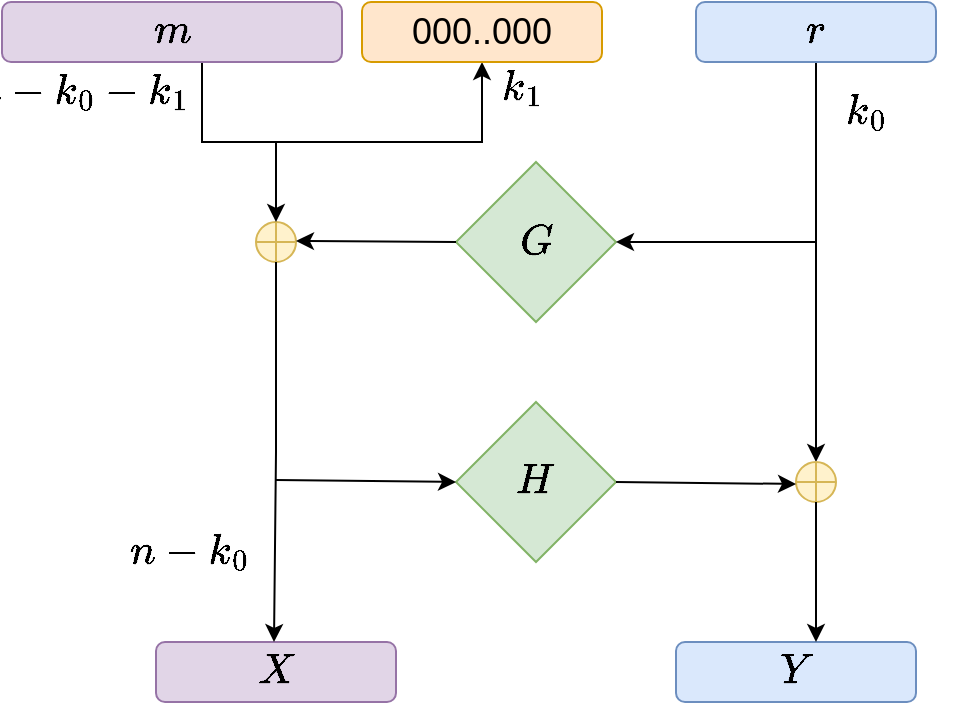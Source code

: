 <mxfile version="28.1.1">
  <diagram name="Page-1" id="3ycK_r2oNpsGJjltLsL_">
    <mxGraphModel dx="1426" dy="874" grid="1" gridSize="10" guides="1" tooltips="1" connect="1" arrows="1" fold="1" page="1" pageScale="1" pageWidth="827" pageHeight="1169" math="1" shadow="0">
      <root>
        <mxCell id="0" />
        <mxCell id="1" parent="0" />
        <mxCell id="BXDDLQ83dzlflyOV_idQ-6" style="edgeStyle=orthogonalEdgeStyle;rounded=0;orthogonalLoop=1;jettySize=auto;html=1;entryX=0.5;entryY=1;entryDx=0;entryDy=0;" edge="1" parent="1" source="BXDDLQ83dzlflyOV_idQ-2" target="BXDDLQ83dzlflyOV_idQ-3">
          <mxGeometry relative="1" as="geometry">
            <Array as="points">
              <mxPoint x="233" y="670" />
              <mxPoint x="373" y="670" />
            </Array>
          </mxGeometry>
        </mxCell>
        <mxCell id="BXDDLQ83dzlflyOV_idQ-2" value="&lt;font style=&quot;font-size: 18px;&quot;&gt;$$m$$&lt;/font&gt;" style="rounded=1;whiteSpace=wrap;html=1;fillColor=#e1d5e7;strokeColor=#9673a6;" vertex="1" parent="1">
          <mxGeometry x="133" y="600" width="170" height="30" as="geometry" />
        </mxCell>
        <mxCell id="BXDDLQ83dzlflyOV_idQ-3" value="&lt;font style=&quot;font-size: 18px;&quot;&gt;000..000&lt;/font&gt;" style="rounded=1;whiteSpace=wrap;html=1;fillColor=#ffe6cc;strokeColor=#d79b00;" vertex="1" parent="1">
          <mxGeometry x="313" y="600" width="120" height="30" as="geometry" />
        </mxCell>
        <mxCell id="BXDDLQ83dzlflyOV_idQ-11" style="edgeStyle=orthogonalEdgeStyle;rounded=0;orthogonalLoop=1;jettySize=auto;html=1;exitX=0.5;exitY=1;exitDx=0;exitDy=0;" edge="1" parent="1" source="BXDDLQ83dzlflyOV_idQ-4" target="BXDDLQ83dzlflyOV_idQ-12">
          <mxGeometry relative="1" as="geometry">
            <mxPoint x="540" y="840" as="targetPoint" />
          </mxGeometry>
        </mxCell>
        <mxCell id="BXDDLQ83dzlflyOV_idQ-4" value="&lt;font style=&quot;font-size: 18px;&quot;&gt;&lt;b&gt;$$r$$&lt;/b&gt;&lt;/font&gt;" style="rounded=1;whiteSpace=wrap;html=1;fillColor=#dae8fc;strokeColor=#6c8ebf;" vertex="1" parent="1">
          <mxGeometry x="480" y="600" width="120" height="30" as="geometry" />
        </mxCell>
        <mxCell id="BXDDLQ83dzlflyOV_idQ-7" value="&lt;b&gt;&lt;font style=&quot;font-size: 18px;&quot;&gt;$$G$$&lt;/font&gt;&lt;/b&gt;" style="rhombus;whiteSpace=wrap;html=1;fillColor=#d5e8d4;strokeColor=#82b366;" vertex="1" parent="1">
          <mxGeometry x="360" y="680" width="80" height="80" as="geometry" />
        </mxCell>
        <mxCell id="BXDDLQ83dzlflyOV_idQ-8" value="&lt;font style=&quot;font-size: 18px;&quot;&gt;$$H$$&lt;/font&gt;" style="rhombus;whiteSpace=wrap;html=1;fillColor=#d5e8d4;strokeColor=#82b366;" vertex="1" parent="1">
          <mxGeometry x="360" y="800" width="80" height="80" as="geometry" />
        </mxCell>
        <mxCell id="BXDDLQ83dzlflyOV_idQ-9" value="&lt;font style=&quot;font-size: 18px;&quot;&gt;&lt;b&gt;$$X$$&lt;/b&gt;&lt;/font&gt;" style="rounded=1;whiteSpace=wrap;html=1;fillColor=#e1d5e7;strokeColor=#9673a6;" vertex="1" parent="1">
          <mxGeometry x="210" y="920" width="120" height="30" as="geometry" />
        </mxCell>
        <mxCell id="BXDDLQ83dzlflyOV_idQ-10" value="&lt;b&gt;&lt;font style=&quot;font-size: 18px;&quot;&gt;$$Y$$&lt;/font&gt;&lt;/b&gt;" style="rounded=1;whiteSpace=wrap;html=1;fillColor=#dae8fc;strokeColor=#6c8ebf;" vertex="1" parent="1">
          <mxGeometry x="470" y="920" width="120" height="30" as="geometry" />
        </mxCell>
        <mxCell id="BXDDLQ83dzlflyOV_idQ-12" value="" style="shape=orEllipse;perimeter=ellipsePerimeter;whiteSpace=wrap;html=1;backgroundOutline=1;fillColor=#fff2cc;strokeColor=#d6b656;" vertex="1" parent="1">
          <mxGeometry x="530" y="830" width="20" height="20" as="geometry" />
        </mxCell>
        <mxCell id="BXDDLQ83dzlflyOV_idQ-14" style="edgeStyle=orthogonalEdgeStyle;rounded=0;orthogonalLoop=1;jettySize=auto;html=1;" edge="1" parent="1" source="BXDDLQ83dzlflyOV_idQ-12">
          <mxGeometry relative="1" as="geometry">
            <mxPoint x="540" y="920" as="targetPoint" />
          </mxGeometry>
        </mxCell>
        <mxCell id="BXDDLQ83dzlflyOV_idQ-15" value="" style="shape=orEllipse;perimeter=ellipsePerimeter;whiteSpace=wrap;html=1;backgroundOutline=1;fillColor=#fff2cc;strokeColor=#d6b656;" vertex="1" parent="1">
          <mxGeometry x="260" y="710" width="20" height="20" as="geometry" />
        </mxCell>
        <mxCell id="BXDDLQ83dzlflyOV_idQ-16" value="" style="endArrow=classic;html=1;rounded=0;entryX=0.5;entryY=0;entryDx=0;entryDy=0;" edge="1" parent="1" target="BXDDLQ83dzlflyOV_idQ-15">
          <mxGeometry width="50" height="50" relative="1" as="geometry">
            <mxPoint x="270" y="670" as="sourcePoint" />
            <mxPoint x="270" y="700" as="targetPoint" />
          </mxGeometry>
        </mxCell>
        <mxCell id="BXDDLQ83dzlflyOV_idQ-17" style="edgeStyle=orthogonalEdgeStyle;rounded=0;orthogonalLoop=1;jettySize=auto;html=1;" edge="1" parent="1" source="BXDDLQ83dzlflyOV_idQ-15">
          <mxGeometry relative="1" as="geometry">
            <mxPoint x="269" y="920" as="targetPoint" />
          </mxGeometry>
        </mxCell>
        <mxCell id="BXDDLQ83dzlflyOV_idQ-18" value="&lt;font style=&quot;font-size: 18px;&quot;&gt;&lt;b&gt;$$n-k_0-k_1$$&lt;/b&gt;&lt;/font&gt;" style="text;html=1;align=center;verticalAlign=middle;whiteSpace=wrap;rounded=0;" vertex="1" parent="1">
          <mxGeometry x="143" y="630" width="60" height="30" as="geometry" />
        </mxCell>
        <mxCell id="BXDDLQ83dzlflyOV_idQ-19" value="&lt;font style=&quot;font-size: 18px;&quot;&gt;$$k_1$$&lt;/font&gt;" style="text;html=1;align=center;verticalAlign=middle;resizable=0;points=[];autosize=1;strokeColor=none;fillColor=none;" vertex="1" parent="1">
          <mxGeometry x="348" y="623" width="90" height="40" as="geometry" />
        </mxCell>
        <mxCell id="BXDDLQ83dzlflyOV_idQ-20" value="&lt;font style=&quot;font-size: 18px;&quot;&gt;$$k_0$$&lt;/font&gt;" style="text;html=1;align=center;verticalAlign=middle;resizable=0;points=[];autosize=1;strokeColor=none;fillColor=none;" vertex="1" parent="1">
          <mxGeometry x="520" y="635" width="90" height="40" as="geometry" />
        </mxCell>
        <mxCell id="BXDDLQ83dzlflyOV_idQ-22" value="" style="endArrow=classic;html=1;rounded=0;entryX=1;entryY=0.5;entryDx=0;entryDy=0;" edge="1" parent="1" target="BXDDLQ83dzlflyOV_idQ-7">
          <mxGeometry width="50" height="50" relative="1" as="geometry">
            <mxPoint x="540" y="720" as="sourcePoint" />
            <mxPoint x="770" y="530" as="targetPoint" />
          </mxGeometry>
        </mxCell>
        <mxCell id="BXDDLQ83dzlflyOV_idQ-23" value="" style="endArrow=classic;html=1;rounded=0;entryX=1;entryY=0.5;entryDx=0;entryDy=0;" edge="1" parent="1">
          <mxGeometry width="50" height="50" relative="1" as="geometry">
            <mxPoint x="360" y="720" as="sourcePoint" />
            <mxPoint x="280" y="719.5" as="targetPoint" />
          </mxGeometry>
        </mxCell>
        <mxCell id="BXDDLQ83dzlflyOV_idQ-24" value="" style="endArrow=classic;html=1;rounded=0;" edge="1" parent="1">
          <mxGeometry width="50" height="50" relative="1" as="geometry">
            <mxPoint x="270" y="839" as="sourcePoint" />
            <mxPoint x="360" y="840" as="targetPoint" />
          </mxGeometry>
        </mxCell>
        <mxCell id="BXDDLQ83dzlflyOV_idQ-25" value="" style="endArrow=classic;html=1;rounded=0;" edge="1" parent="1">
          <mxGeometry width="50" height="50" relative="1" as="geometry">
            <mxPoint x="440" y="840" as="sourcePoint" />
            <mxPoint x="530" y="841" as="targetPoint" />
          </mxGeometry>
        </mxCell>
        <mxCell id="BXDDLQ83dzlflyOV_idQ-28" value="&lt;span style=&quot;color: rgb(0, 0, 0); font-family: Helvetica; font-size: 18px; font-style: normal; font-variant-ligatures: normal; font-variant-caps: normal; font-weight: 400; letter-spacing: normal; orphans: 2; text-align: center; text-indent: 0px; text-transform: none; widows: 2; word-spacing: 0px; -webkit-text-stroke-width: 0px; white-space: normal; background-color: rgb(236, 236, 236); text-decoration-thickness: initial; text-decoration-style: initial; text-decoration-color: initial; float: none; display: inline !important;&quot;&gt;$$n-k_0$$&lt;/span&gt;" style="text;whiteSpace=wrap;html=1;" vertex="1" parent="1">
          <mxGeometry x="195" y="840" width="150" height="50" as="geometry" />
        </mxCell>
      </root>
    </mxGraphModel>
  </diagram>
</mxfile>
